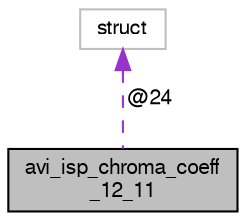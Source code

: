 digraph "avi_isp_chroma_coeff_12_11"
{
  edge [fontname="FreeSans",fontsize="10",labelfontname="FreeSans",labelfontsize="10"];
  node [fontname="FreeSans",fontsize="10",shape=record];
  Node1 [label="avi_isp_chroma_coeff\l_12_11",height=0.2,width=0.4,color="black", fillcolor="grey75", style="filled", fontcolor="black"];
  Node2 -> Node1 [dir="back",color="darkorchid3",fontsize="10",style="dashed",label=" @24" ,fontname="FreeSans"];
  Node2 [label="struct",height=0.2,width=0.4,color="grey75", fillcolor="white", style="filled"];
}
